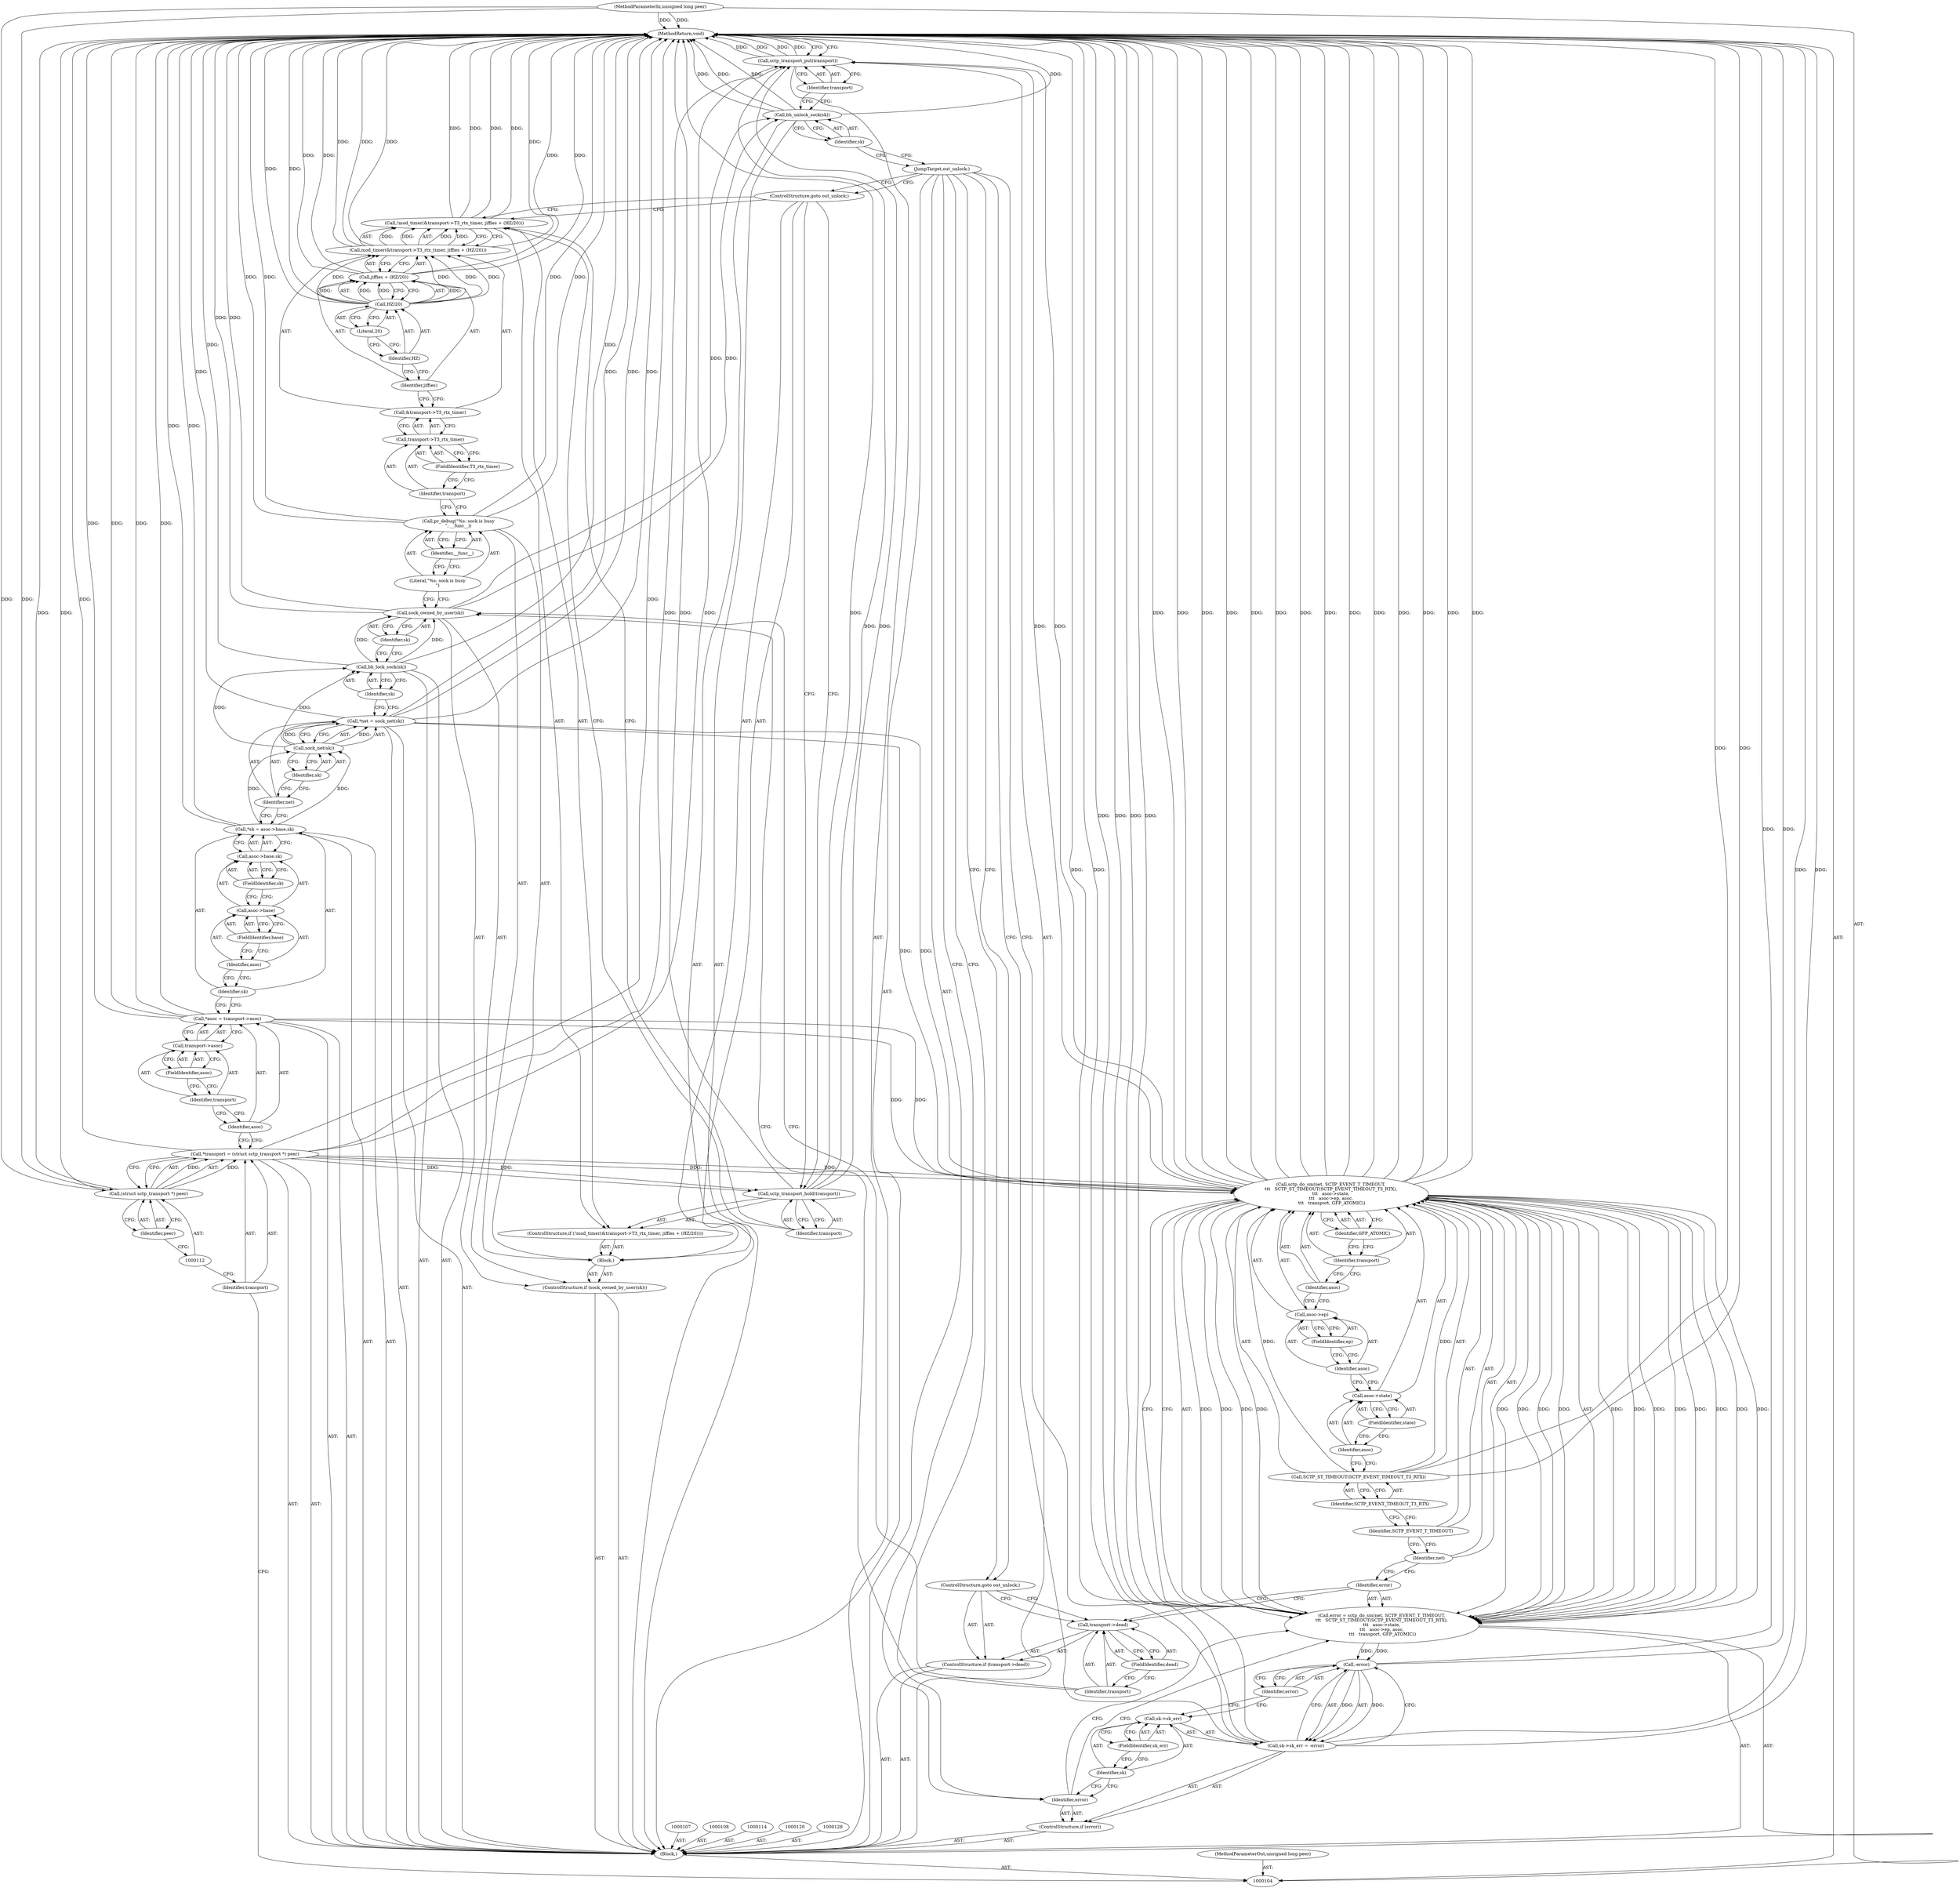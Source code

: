 digraph "0_linux_635682a14427d241bab7bbdeebb48a7d7b91638e_1" {
"1000191" [label="(MethodReturn,void)"];
"1000105" [label="(MethodParameterIn,unsigned long peer)"];
"1000293" [label="(MethodParameterOut,unsigned long peer)"];
"1000133" [label="(Call,bh_lock_sock(sk))"];
"1000134" [label="(Identifier,sk)"];
"1000135" [label="(ControlStructure,if (sock_owned_by_user(sk)))"];
"1000137" [label="(Identifier,sk)"];
"1000138" [label="(Block,)"];
"1000136" [label="(Call,sock_owned_by_user(sk))"];
"1000140" [label="(Literal,\"%s: sock is busy\n\")"];
"1000139" [label="(Call,pr_debug(\"%s: sock is busy\n\", __func__))"];
"1000141" [label="(Identifier,__func__)"];
"1000145" [label="(Call,&transport->T3_rtx_timer)"];
"1000146" [label="(Call,transport->T3_rtx_timer)"];
"1000147" [label="(Identifier,transport)"];
"1000142" [label="(ControlStructure,if (!mod_timer(&transport->T3_rtx_timer, jiffies + (HZ/20))))"];
"1000148" [label="(FieldIdentifier,T3_rtx_timer)"];
"1000149" [label="(Call,jiffies + (HZ/20))"];
"1000150" [label="(Identifier,jiffies)"];
"1000151" [label="(Call,HZ/20)"];
"1000152" [label="(Identifier,HZ)"];
"1000153" [label="(Literal,20)"];
"1000143" [label="(Call,!mod_timer(&transport->T3_rtx_timer, jiffies + (HZ/20)))"];
"1000144" [label="(Call,mod_timer(&transport->T3_rtx_timer, jiffies + (HZ/20)))"];
"1000155" [label="(Identifier,transport)"];
"1000154" [label="(Call,sctp_transport_hold(transport))"];
"1000156" [label="(ControlStructure,goto out_unlock;)"];
"1000106" [label="(Block,)"];
"1000157" [label="(ControlStructure,if (transport->dead))"];
"1000160" [label="(FieldIdentifier,dead)"];
"1000158" [label="(Call,transport->dead)"];
"1000159" [label="(Identifier,transport)"];
"1000161" [label="(ControlStructure,goto out_unlock;)"];
"1000162" [label="(Call,error = sctp_do_sm(net, SCTP_EVENT_T_TIMEOUT,\n\t\t\t   SCTP_ST_TIMEOUT(SCTP_EVENT_TIMEOUT_T3_RTX),\n\t\t\t   asoc->state,\n\t\t\t   asoc->ep, asoc,\n \t\t\t   transport, GFP_ATOMIC))"];
"1000163" [label="(Identifier,error)"];
"1000165" [label="(Identifier,net)"];
"1000166" [label="(Identifier,SCTP_EVENT_T_TIMEOUT)"];
"1000164" [label="(Call,sctp_do_sm(net, SCTP_EVENT_T_TIMEOUT,\n\t\t\t   SCTP_ST_TIMEOUT(SCTP_EVENT_TIMEOUT_T3_RTX),\n\t\t\t   asoc->state,\n\t\t\t   asoc->ep, asoc,\n \t\t\t   transport, GFP_ATOMIC))"];
"1000168" [label="(Identifier,SCTP_EVENT_TIMEOUT_T3_RTX)"];
"1000167" [label="(Call,SCTP_ST_TIMEOUT(SCTP_EVENT_TIMEOUT_T3_RTX))"];
"1000171" [label="(FieldIdentifier,state)"];
"1000169" [label="(Call,asoc->state)"];
"1000170" [label="(Identifier,asoc)"];
"1000174" [label="(FieldIdentifier,ep)"];
"1000175" [label="(Identifier,asoc)"];
"1000172" [label="(Call,asoc->ep)"];
"1000173" [label="(Identifier,asoc)"];
"1000177" [label="(Identifier,GFP_ATOMIC)"];
"1000176" [label="(Identifier,transport)"];
"1000178" [label="(ControlStructure,if (error))"];
"1000179" [label="(Identifier,error)"];
"1000184" [label="(Call,-error)"];
"1000185" [label="(Identifier,error)"];
"1000180" [label="(Call,sk->sk_err = -error)"];
"1000181" [label="(Call,sk->sk_err)"];
"1000182" [label="(Identifier,sk)"];
"1000183" [label="(FieldIdentifier,sk_err)"];
"1000186" [label="(JumpTarget,out_unlock:)"];
"1000187" [label="(Call,bh_unlock_sock(sk))"];
"1000188" [label="(Identifier,sk)"];
"1000189" [label="(Call,sctp_transport_put(transport))"];
"1000190" [label="(Identifier,transport)"];
"1000109" [label="(Call,*transport = (struct sctp_transport *) peer)"];
"1000110" [label="(Identifier,transport)"];
"1000111" [label="(Call,(struct sctp_transport *) peer)"];
"1000113" [label="(Identifier,peer)"];
"1000115" [label="(Call,*asoc = transport->asoc)"];
"1000116" [label="(Identifier,asoc)"];
"1000117" [label="(Call,transport->asoc)"];
"1000118" [label="(Identifier,transport)"];
"1000119" [label="(FieldIdentifier,asoc)"];
"1000121" [label="(Call,*sk = asoc->base.sk)"];
"1000122" [label="(Identifier,sk)"];
"1000123" [label="(Call,asoc->base.sk)"];
"1000124" [label="(Call,asoc->base)"];
"1000125" [label="(Identifier,asoc)"];
"1000126" [label="(FieldIdentifier,base)"];
"1000127" [label="(FieldIdentifier,sk)"];
"1000129" [label="(Call,*net = sock_net(sk))"];
"1000130" [label="(Identifier,net)"];
"1000131" [label="(Call,sock_net(sk))"];
"1000132" [label="(Identifier,sk)"];
"1000191" -> "1000104"  [label="AST: "];
"1000191" -> "1000189"  [label="CFG: "];
"1000184" -> "1000191"  [label="DDG: "];
"1000149" -> "1000191"  [label="DDG: "];
"1000149" -> "1000191"  [label="DDG: "];
"1000105" -> "1000191"  [label="DDG: "];
"1000189" -> "1000191"  [label="DDG: "];
"1000189" -> "1000191"  [label="DDG: "];
"1000180" -> "1000191"  [label="DDG: "];
"1000180" -> "1000191"  [label="DDG: "];
"1000144" -> "1000191"  [label="DDG: "];
"1000144" -> "1000191"  [label="DDG: "];
"1000133" -> "1000191"  [label="DDG: "];
"1000154" -> "1000191"  [label="DDG: "];
"1000111" -> "1000191"  [label="DDG: "];
"1000187" -> "1000191"  [label="DDG: "];
"1000187" -> "1000191"  [label="DDG: "];
"1000115" -> "1000191"  [label="DDG: "];
"1000115" -> "1000191"  [label="DDG: "];
"1000167" -> "1000191"  [label="DDG: "];
"1000129" -> "1000191"  [label="DDG: "];
"1000129" -> "1000191"  [label="DDG: "];
"1000162" -> "1000191"  [label="DDG: "];
"1000162" -> "1000191"  [label="DDG: "];
"1000164" -> "1000191"  [label="DDG: "];
"1000164" -> "1000191"  [label="DDG: "];
"1000164" -> "1000191"  [label="DDG: "];
"1000164" -> "1000191"  [label="DDG: "];
"1000164" -> "1000191"  [label="DDG: "];
"1000164" -> "1000191"  [label="DDG: "];
"1000164" -> "1000191"  [label="DDG: "];
"1000121" -> "1000191"  [label="DDG: "];
"1000139" -> "1000191"  [label="DDG: "];
"1000139" -> "1000191"  [label="DDG: "];
"1000151" -> "1000191"  [label="DDG: "];
"1000143" -> "1000191"  [label="DDG: "];
"1000143" -> "1000191"  [label="DDG: "];
"1000136" -> "1000191"  [label="DDG: "];
"1000109" -> "1000191"  [label="DDG: "];
"1000105" -> "1000104"  [label="AST: "];
"1000105" -> "1000191"  [label="DDG: "];
"1000105" -> "1000111"  [label="DDG: "];
"1000293" -> "1000104"  [label="AST: "];
"1000133" -> "1000106"  [label="AST: "];
"1000133" -> "1000134"  [label="CFG: "];
"1000134" -> "1000133"  [label="AST: "];
"1000137" -> "1000133"  [label="CFG: "];
"1000133" -> "1000191"  [label="DDG: "];
"1000131" -> "1000133"  [label="DDG: "];
"1000133" -> "1000136"  [label="DDG: "];
"1000134" -> "1000133"  [label="AST: "];
"1000134" -> "1000129"  [label="CFG: "];
"1000133" -> "1000134"  [label="CFG: "];
"1000135" -> "1000106"  [label="AST: "];
"1000136" -> "1000135"  [label="AST: "];
"1000138" -> "1000135"  [label="AST: "];
"1000137" -> "1000136"  [label="AST: "];
"1000137" -> "1000133"  [label="CFG: "];
"1000136" -> "1000137"  [label="CFG: "];
"1000138" -> "1000135"  [label="AST: "];
"1000139" -> "1000138"  [label="AST: "];
"1000142" -> "1000138"  [label="AST: "];
"1000156" -> "1000138"  [label="AST: "];
"1000136" -> "1000135"  [label="AST: "];
"1000136" -> "1000137"  [label="CFG: "];
"1000137" -> "1000136"  [label="AST: "];
"1000140" -> "1000136"  [label="CFG: "];
"1000159" -> "1000136"  [label="CFG: "];
"1000136" -> "1000191"  [label="DDG: "];
"1000133" -> "1000136"  [label="DDG: "];
"1000136" -> "1000187"  [label="DDG: "];
"1000140" -> "1000139"  [label="AST: "];
"1000140" -> "1000136"  [label="CFG: "];
"1000141" -> "1000140"  [label="CFG: "];
"1000139" -> "1000138"  [label="AST: "];
"1000139" -> "1000141"  [label="CFG: "];
"1000140" -> "1000139"  [label="AST: "];
"1000141" -> "1000139"  [label="AST: "];
"1000147" -> "1000139"  [label="CFG: "];
"1000139" -> "1000191"  [label="DDG: "];
"1000139" -> "1000191"  [label="DDG: "];
"1000141" -> "1000139"  [label="AST: "];
"1000141" -> "1000140"  [label="CFG: "];
"1000139" -> "1000141"  [label="CFG: "];
"1000145" -> "1000144"  [label="AST: "];
"1000145" -> "1000146"  [label="CFG: "];
"1000146" -> "1000145"  [label="AST: "];
"1000150" -> "1000145"  [label="CFG: "];
"1000146" -> "1000145"  [label="AST: "];
"1000146" -> "1000148"  [label="CFG: "];
"1000147" -> "1000146"  [label="AST: "];
"1000148" -> "1000146"  [label="AST: "];
"1000145" -> "1000146"  [label="CFG: "];
"1000147" -> "1000146"  [label="AST: "];
"1000147" -> "1000139"  [label="CFG: "];
"1000148" -> "1000147"  [label="CFG: "];
"1000142" -> "1000138"  [label="AST: "];
"1000143" -> "1000142"  [label="AST: "];
"1000154" -> "1000142"  [label="AST: "];
"1000148" -> "1000146"  [label="AST: "];
"1000148" -> "1000147"  [label="CFG: "];
"1000146" -> "1000148"  [label="CFG: "];
"1000149" -> "1000144"  [label="AST: "];
"1000149" -> "1000151"  [label="CFG: "];
"1000150" -> "1000149"  [label="AST: "];
"1000151" -> "1000149"  [label="AST: "];
"1000144" -> "1000149"  [label="CFG: "];
"1000149" -> "1000191"  [label="DDG: "];
"1000149" -> "1000191"  [label="DDG: "];
"1000151" -> "1000149"  [label="DDG: "];
"1000151" -> "1000149"  [label="DDG: "];
"1000150" -> "1000149"  [label="AST: "];
"1000150" -> "1000145"  [label="CFG: "];
"1000152" -> "1000150"  [label="CFG: "];
"1000151" -> "1000149"  [label="AST: "];
"1000151" -> "1000153"  [label="CFG: "];
"1000152" -> "1000151"  [label="AST: "];
"1000153" -> "1000151"  [label="AST: "];
"1000149" -> "1000151"  [label="CFG: "];
"1000151" -> "1000191"  [label="DDG: "];
"1000151" -> "1000144"  [label="DDG: "];
"1000151" -> "1000144"  [label="DDG: "];
"1000151" -> "1000149"  [label="DDG: "];
"1000151" -> "1000149"  [label="DDG: "];
"1000152" -> "1000151"  [label="AST: "];
"1000152" -> "1000150"  [label="CFG: "];
"1000153" -> "1000152"  [label="CFG: "];
"1000153" -> "1000151"  [label="AST: "];
"1000153" -> "1000152"  [label="CFG: "];
"1000151" -> "1000153"  [label="CFG: "];
"1000143" -> "1000142"  [label="AST: "];
"1000143" -> "1000144"  [label="CFG: "];
"1000144" -> "1000143"  [label="AST: "];
"1000155" -> "1000143"  [label="CFG: "];
"1000156" -> "1000143"  [label="CFG: "];
"1000143" -> "1000191"  [label="DDG: "];
"1000143" -> "1000191"  [label="DDG: "];
"1000144" -> "1000143"  [label="DDG: "];
"1000144" -> "1000143"  [label="DDG: "];
"1000144" -> "1000143"  [label="AST: "];
"1000144" -> "1000149"  [label="CFG: "];
"1000145" -> "1000144"  [label="AST: "];
"1000149" -> "1000144"  [label="AST: "];
"1000143" -> "1000144"  [label="CFG: "];
"1000144" -> "1000191"  [label="DDG: "];
"1000144" -> "1000191"  [label="DDG: "];
"1000144" -> "1000143"  [label="DDG: "];
"1000144" -> "1000143"  [label="DDG: "];
"1000151" -> "1000144"  [label="DDG: "];
"1000151" -> "1000144"  [label="DDG: "];
"1000155" -> "1000154"  [label="AST: "];
"1000155" -> "1000143"  [label="CFG: "];
"1000154" -> "1000155"  [label="CFG: "];
"1000154" -> "1000142"  [label="AST: "];
"1000154" -> "1000155"  [label="CFG: "];
"1000155" -> "1000154"  [label="AST: "];
"1000156" -> "1000154"  [label="CFG: "];
"1000154" -> "1000191"  [label="DDG: "];
"1000109" -> "1000154"  [label="DDG: "];
"1000154" -> "1000189"  [label="DDG: "];
"1000156" -> "1000138"  [label="AST: "];
"1000156" -> "1000154"  [label="CFG: "];
"1000156" -> "1000143"  [label="CFG: "];
"1000186" -> "1000156"  [label="CFG: "];
"1000106" -> "1000104"  [label="AST: "];
"1000107" -> "1000106"  [label="AST: "];
"1000108" -> "1000106"  [label="AST: "];
"1000109" -> "1000106"  [label="AST: "];
"1000114" -> "1000106"  [label="AST: "];
"1000115" -> "1000106"  [label="AST: "];
"1000120" -> "1000106"  [label="AST: "];
"1000121" -> "1000106"  [label="AST: "];
"1000128" -> "1000106"  [label="AST: "];
"1000129" -> "1000106"  [label="AST: "];
"1000133" -> "1000106"  [label="AST: "];
"1000135" -> "1000106"  [label="AST: "];
"1000157" -> "1000106"  [label="AST: "];
"1000162" -> "1000106"  [label="AST: "];
"1000178" -> "1000106"  [label="AST: "];
"1000186" -> "1000106"  [label="AST: "];
"1000187" -> "1000106"  [label="AST: "];
"1000189" -> "1000106"  [label="AST: "];
"1000157" -> "1000106"  [label="AST: "];
"1000158" -> "1000157"  [label="AST: "];
"1000161" -> "1000157"  [label="AST: "];
"1000160" -> "1000158"  [label="AST: "];
"1000160" -> "1000159"  [label="CFG: "];
"1000158" -> "1000160"  [label="CFG: "];
"1000158" -> "1000157"  [label="AST: "];
"1000158" -> "1000160"  [label="CFG: "];
"1000159" -> "1000158"  [label="AST: "];
"1000160" -> "1000158"  [label="AST: "];
"1000161" -> "1000158"  [label="CFG: "];
"1000163" -> "1000158"  [label="CFG: "];
"1000159" -> "1000158"  [label="AST: "];
"1000159" -> "1000136"  [label="CFG: "];
"1000160" -> "1000159"  [label="CFG: "];
"1000161" -> "1000157"  [label="AST: "];
"1000161" -> "1000158"  [label="CFG: "];
"1000186" -> "1000161"  [label="CFG: "];
"1000162" -> "1000106"  [label="AST: "];
"1000162" -> "1000164"  [label="CFG: "];
"1000163" -> "1000162"  [label="AST: "];
"1000164" -> "1000162"  [label="AST: "];
"1000179" -> "1000162"  [label="CFG: "];
"1000162" -> "1000191"  [label="DDG: "];
"1000162" -> "1000191"  [label="DDG: "];
"1000164" -> "1000162"  [label="DDG: "];
"1000164" -> "1000162"  [label="DDG: "];
"1000164" -> "1000162"  [label="DDG: "];
"1000164" -> "1000162"  [label="DDG: "];
"1000164" -> "1000162"  [label="DDG: "];
"1000164" -> "1000162"  [label="DDG: "];
"1000164" -> "1000162"  [label="DDG: "];
"1000164" -> "1000162"  [label="DDG: "];
"1000162" -> "1000184"  [label="DDG: "];
"1000163" -> "1000162"  [label="AST: "];
"1000163" -> "1000158"  [label="CFG: "];
"1000165" -> "1000163"  [label="CFG: "];
"1000165" -> "1000164"  [label="AST: "];
"1000165" -> "1000163"  [label="CFG: "];
"1000166" -> "1000165"  [label="CFG: "];
"1000166" -> "1000164"  [label="AST: "];
"1000166" -> "1000165"  [label="CFG: "];
"1000168" -> "1000166"  [label="CFG: "];
"1000164" -> "1000162"  [label="AST: "];
"1000164" -> "1000177"  [label="CFG: "];
"1000165" -> "1000164"  [label="AST: "];
"1000166" -> "1000164"  [label="AST: "];
"1000167" -> "1000164"  [label="AST: "];
"1000169" -> "1000164"  [label="AST: "];
"1000172" -> "1000164"  [label="AST: "];
"1000175" -> "1000164"  [label="AST: "];
"1000176" -> "1000164"  [label="AST: "];
"1000177" -> "1000164"  [label="AST: "];
"1000162" -> "1000164"  [label="CFG: "];
"1000164" -> "1000191"  [label="DDG: "];
"1000164" -> "1000191"  [label="DDG: "];
"1000164" -> "1000191"  [label="DDG: "];
"1000164" -> "1000191"  [label="DDG: "];
"1000164" -> "1000191"  [label="DDG: "];
"1000164" -> "1000191"  [label="DDG: "];
"1000164" -> "1000191"  [label="DDG: "];
"1000164" -> "1000162"  [label="DDG: "];
"1000164" -> "1000162"  [label="DDG: "];
"1000164" -> "1000162"  [label="DDG: "];
"1000164" -> "1000162"  [label="DDG: "];
"1000164" -> "1000162"  [label="DDG: "];
"1000164" -> "1000162"  [label="DDG: "];
"1000164" -> "1000162"  [label="DDG: "];
"1000164" -> "1000162"  [label="DDG: "];
"1000129" -> "1000164"  [label="DDG: "];
"1000167" -> "1000164"  [label="DDG: "];
"1000115" -> "1000164"  [label="DDG: "];
"1000109" -> "1000164"  [label="DDG: "];
"1000164" -> "1000189"  [label="DDG: "];
"1000168" -> "1000167"  [label="AST: "];
"1000168" -> "1000166"  [label="CFG: "];
"1000167" -> "1000168"  [label="CFG: "];
"1000167" -> "1000164"  [label="AST: "];
"1000167" -> "1000168"  [label="CFG: "];
"1000168" -> "1000167"  [label="AST: "];
"1000170" -> "1000167"  [label="CFG: "];
"1000167" -> "1000191"  [label="DDG: "];
"1000167" -> "1000164"  [label="DDG: "];
"1000171" -> "1000169"  [label="AST: "];
"1000171" -> "1000170"  [label="CFG: "];
"1000169" -> "1000171"  [label="CFG: "];
"1000169" -> "1000164"  [label="AST: "];
"1000169" -> "1000171"  [label="CFG: "];
"1000170" -> "1000169"  [label="AST: "];
"1000171" -> "1000169"  [label="AST: "];
"1000173" -> "1000169"  [label="CFG: "];
"1000170" -> "1000169"  [label="AST: "];
"1000170" -> "1000167"  [label="CFG: "];
"1000171" -> "1000170"  [label="CFG: "];
"1000174" -> "1000172"  [label="AST: "];
"1000174" -> "1000173"  [label="CFG: "];
"1000172" -> "1000174"  [label="CFG: "];
"1000175" -> "1000164"  [label="AST: "];
"1000175" -> "1000172"  [label="CFG: "];
"1000176" -> "1000175"  [label="CFG: "];
"1000172" -> "1000164"  [label="AST: "];
"1000172" -> "1000174"  [label="CFG: "];
"1000173" -> "1000172"  [label="AST: "];
"1000174" -> "1000172"  [label="AST: "];
"1000175" -> "1000172"  [label="CFG: "];
"1000173" -> "1000172"  [label="AST: "];
"1000173" -> "1000169"  [label="CFG: "];
"1000174" -> "1000173"  [label="CFG: "];
"1000177" -> "1000164"  [label="AST: "];
"1000177" -> "1000176"  [label="CFG: "];
"1000164" -> "1000177"  [label="CFG: "];
"1000176" -> "1000164"  [label="AST: "];
"1000176" -> "1000175"  [label="CFG: "];
"1000177" -> "1000176"  [label="CFG: "];
"1000178" -> "1000106"  [label="AST: "];
"1000179" -> "1000178"  [label="AST: "];
"1000180" -> "1000178"  [label="AST: "];
"1000179" -> "1000178"  [label="AST: "];
"1000179" -> "1000162"  [label="CFG: "];
"1000182" -> "1000179"  [label="CFG: "];
"1000186" -> "1000179"  [label="CFG: "];
"1000184" -> "1000180"  [label="AST: "];
"1000184" -> "1000185"  [label="CFG: "];
"1000185" -> "1000184"  [label="AST: "];
"1000180" -> "1000184"  [label="CFG: "];
"1000184" -> "1000191"  [label="DDG: "];
"1000184" -> "1000180"  [label="DDG: "];
"1000162" -> "1000184"  [label="DDG: "];
"1000185" -> "1000184"  [label="AST: "];
"1000185" -> "1000181"  [label="CFG: "];
"1000184" -> "1000185"  [label="CFG: "];
"1000180" -> "1000178"  [label="AST: "];
"1000180" -> "1000184"  [label="CFG: "];
"1000181" -> "1000180"  [label="AST: "];
"1000184" -> "1000180"  [label="AST: "];
"1000186" -> "1000180"  [label="CFG: "];
"1000180" -> "1000191"  [label="DDG: "];
"1000180" -> "1000191"  [label="DDG: "];
"1000184" -> "1000180"  [label="DDG: "];
"1000181" -> "1000180"  [label="AST: "];
"1000181" -> "1000183"  [label="CFG: "];
"1000182" -> "1000181"  [label="AST: "];
"1000183" -> "1000181"  [label="AST: "];
"1000185" -> "1000181"  [label="CFG: "];
"1000182" -> "1000181"  [label="AST: "];
"1000182" -> "1000179"  [label="CFG: "];
"1000183" -> "1000182"  [label="CFG: "];
"1000183" -> "1000181"  [label="AST: "];
"1000183" -> "1000182"  [label="CFG: "];
"1000181" -> "1000183"  [label="CFG: "];
"1000186" -> "1000106"  [label="AST: "];
"1000186" -> "1000180"  [label="CFG: "];
"1000186" -> "1000179"  [label="CFG: "];
"1000186" -> "1000156"  [label="CFG: "];
"1000186" -> "1000161"  [label="CFG: "];
"1000188" -> "1000186"  [label="CFG: "];
"1000187" -> "1000106"  [label="AST: "];
"1000187" -> "1000188"  [label="CFG: "];
"1000188" -> "1000187"  [label="AST: "];
"1000190" -> "1000187"  [label="CFG: "];
"1000187" -> "1000191"  [label="DDG: "];
"1000187" -> "1000191"  [label="DDG: "];
"1000136" -> "1000187"  [label="DDG: "];
"1000188" -> "1000187"  [label="AST: "];
"1000188" -> "1000186"  [label="CFG: "];
"1000187" -> "1000188"  [label="CFG: "];
"1000189" -> "1000106"  [label="AST: "];
"1000189" -> "1000190"  [label="CFG: "];
"1000190" -> "1000189"  [label="AST: "];
"1000191" -> "1000189"  [label="CFG: "];
"1000189" -> "1000191"  [label="DDG: "];
"1000189" -> "1000191"  [label="DDG: "];
"1000154" -> "1000189"  [label="DDG: "];
"1000164" -> "1000189"  [label="DDG: "];
"1000109" -> "1000189"  [label="DDG: "];
"1000190" -> "1000189"  [label="AST: "];
"1000190" -> "1000187"  [label="CFG: "];
"1000189" -> "1000190"  [label="CFG: "];
"1000109" -> "1000106"  [label="AST: "];
"1000109" -> "1000111"  [label="CFG: "];
"1000110" -> "1000109"  [label="AST: "];
"1000111" -> "1000109"  [label="AST: "];
"1000116" -> "1000109"  [label="CFG: "];
"1000109" -> "1000191"  [label="DDG: "];
"1000111" -> "1000109"  [label="DDG: "];
"1000109" -> "1000154"  [label="DDG: "];
"1000109" -> "1000164"  [label="DDG: "];
"1000109" -> "1000189"  [label="DDG: "];
"1000110" -> "1000109"  [label="AST: "];
"1000110" -> "1000104"  [label="CFG: "];
"1000112" -> "1000110"  [label="CFG: "];
"1000111" -> "1000109"  [label="AST: "];
"1000111" -> "1000113"  [label="CFG: "];
"1000112" -> "1000111"  [label="AST: "];
"1000113" -> "1000111"  [label="AST: "];
"1000109" -> "1000111"  [label="CFG: "];
"1000111" -> "1000191"  [label="DDG: "];
"1000111" -> "1000109"  [label="DDG: "];
"1000105" -> "1000111"  [label="DDG: "];
"1000113" -> "1000111"  [label="AST: "];
"1000113" -> "1000112"  [label="CFG: "];
"1000111" -> "1000113"  [label="CFG: "];
"1000115" -> "1000106"  [label="AST: "];
"1000115" -> "1000117"  [label="CFG: "];
"1000116" -> "1000115"  [label="AST: "];
"1000117" -> "1000115"  [label="AST: "];
"1000122" -> "1000115"  [label="CFG: "];
"1000115" -> "1000191"  [label="DDG: "];
"1000115" -> "1000191"  [label="DDG: "];
"1000115" -> "1000164"  [label="DDG: "];
"1000116" -> "1000115"  [label="AST: "];
"1000116" -> "1000109"  [label="CFG: "];
"1000118" -> "1000116"  [label="CFG: "];
"1000117" -> "1000115"  [label="AST: "];
"1000117" -> "1000119"  [label="CFG: "];
"1000118" -> "1000117"  [label="AST: "];
"1000119" -> "1000117"  [label="AST: "];
"1000115" -> "1000117"  [label="CFG: "];
"1000118" -> "1000117"  [label="AST: "];
"1000118" -> "1000116"  [label="CFG: "];
"1000119" -> "1000118"  [label="CFG: "];
"1000119" -> "1000117"  [label="AST: "];
"1000119" -> "1000118"  [label="CFG: "];
"1000117" -> "1000119"  [label="CFG: "];
"1000121" -> "1000106"  [label="AST: "];
"1000121" -> "1000123"  [label="CFG: "];
"1000122" -> "1000121"  [label="AST: "];
"1000123" -> "1000121"  [label="AST: "];
"1000130" -> "1000121"  [label="CFG: "];
"1000121" -> "1000191"  [label="DDG: "];
"1000121" -> "1000131"  [label="DDG: "];
"1000122" -> "1000121"  [label="AST: "];
"1000122" -> "1000115"  [label="CFG: "];
"1000125" -> "1000122"  [label="CFG: "];
"1000123" -> "1000121"  [label="AST: "];
"1000123" -> "1000127"  [label="CFG: "];
"1000124" -> "1000123"  [label="AST: "];
"1000127" -> "1000123"  [label="AST: "];
"1000121" -> "1000123"  [label="CFG: "];
"1000124" -> "1000123"  [label="AST: "];
"1000124" -> "1000126"  [label="CFG: "];
"1000125" -> "1000124"  [label="AST: "];
"1000126" -> "1000124"  [label="AST: "];
"1000127" -> "1000124"  [label="CFG: "];
"1000125" -> "1000124"  [label="AST: "];
"1000125" -> "1000122"  [label="CFG: "];
"1000126" -> "1000125"  [label="CFG: "];
"1000126" -> "1000124"  [label="AST: "];
"1000126" -> "1000125"  [label="CFG: "];
"1000124" -> "1000126"  [label="CFG: "];
"1000127" -> "1000123"  [label="AST: "];
"1000127" -> "1000124"  [label="CFG: "];
"1000123" -> "1000127"  [label="CFG: "];
"1000129" -> "1000106"  [label="AST: "];
"1000129" -> "1000131"  [label="CFG: "];
"1000130" -> "1000129"  [label="AST: "];
"1000131" -> "1000129"  [label="AST: "];
"1000134" -> "1000129"  [label="CFG: "];
"1000129" -> "1000191"  [label="DDG: "];
"1000129" -> "1000191"  [label="DDG: "];
"1000131" -> "1000129"  [label="DDG: "];
"1000129" -> "1000164"  [label="DDG: "];
"1000130" -> "1000129"  [label="AST: "];
"1000130" -> "1000121"  [label="CFG: "];
"1000132" -> "1000130"  [label="CFG: "];
"1000131" -> "1000129"  [label="AST: "];
"1000131" -> "1000132"  [label="CFG: "];
"1000132" -> "1000131"  [label="AST: "];
"1000129" -> "1000131"  [label="CFG: "];
"1000131" -> "1000129"  [label="DDG: "];
"1000121" -> "1000131"  [label="DDG: "];
"1000131" -> "1000133"  [label="DDG: "];
"1000132" -> "1000131"  [label="AST: "];
"1000132" -> "1000130"  [label="CFG: "];
"1000131" -> "1000132"  [label="CFG: "];
}
